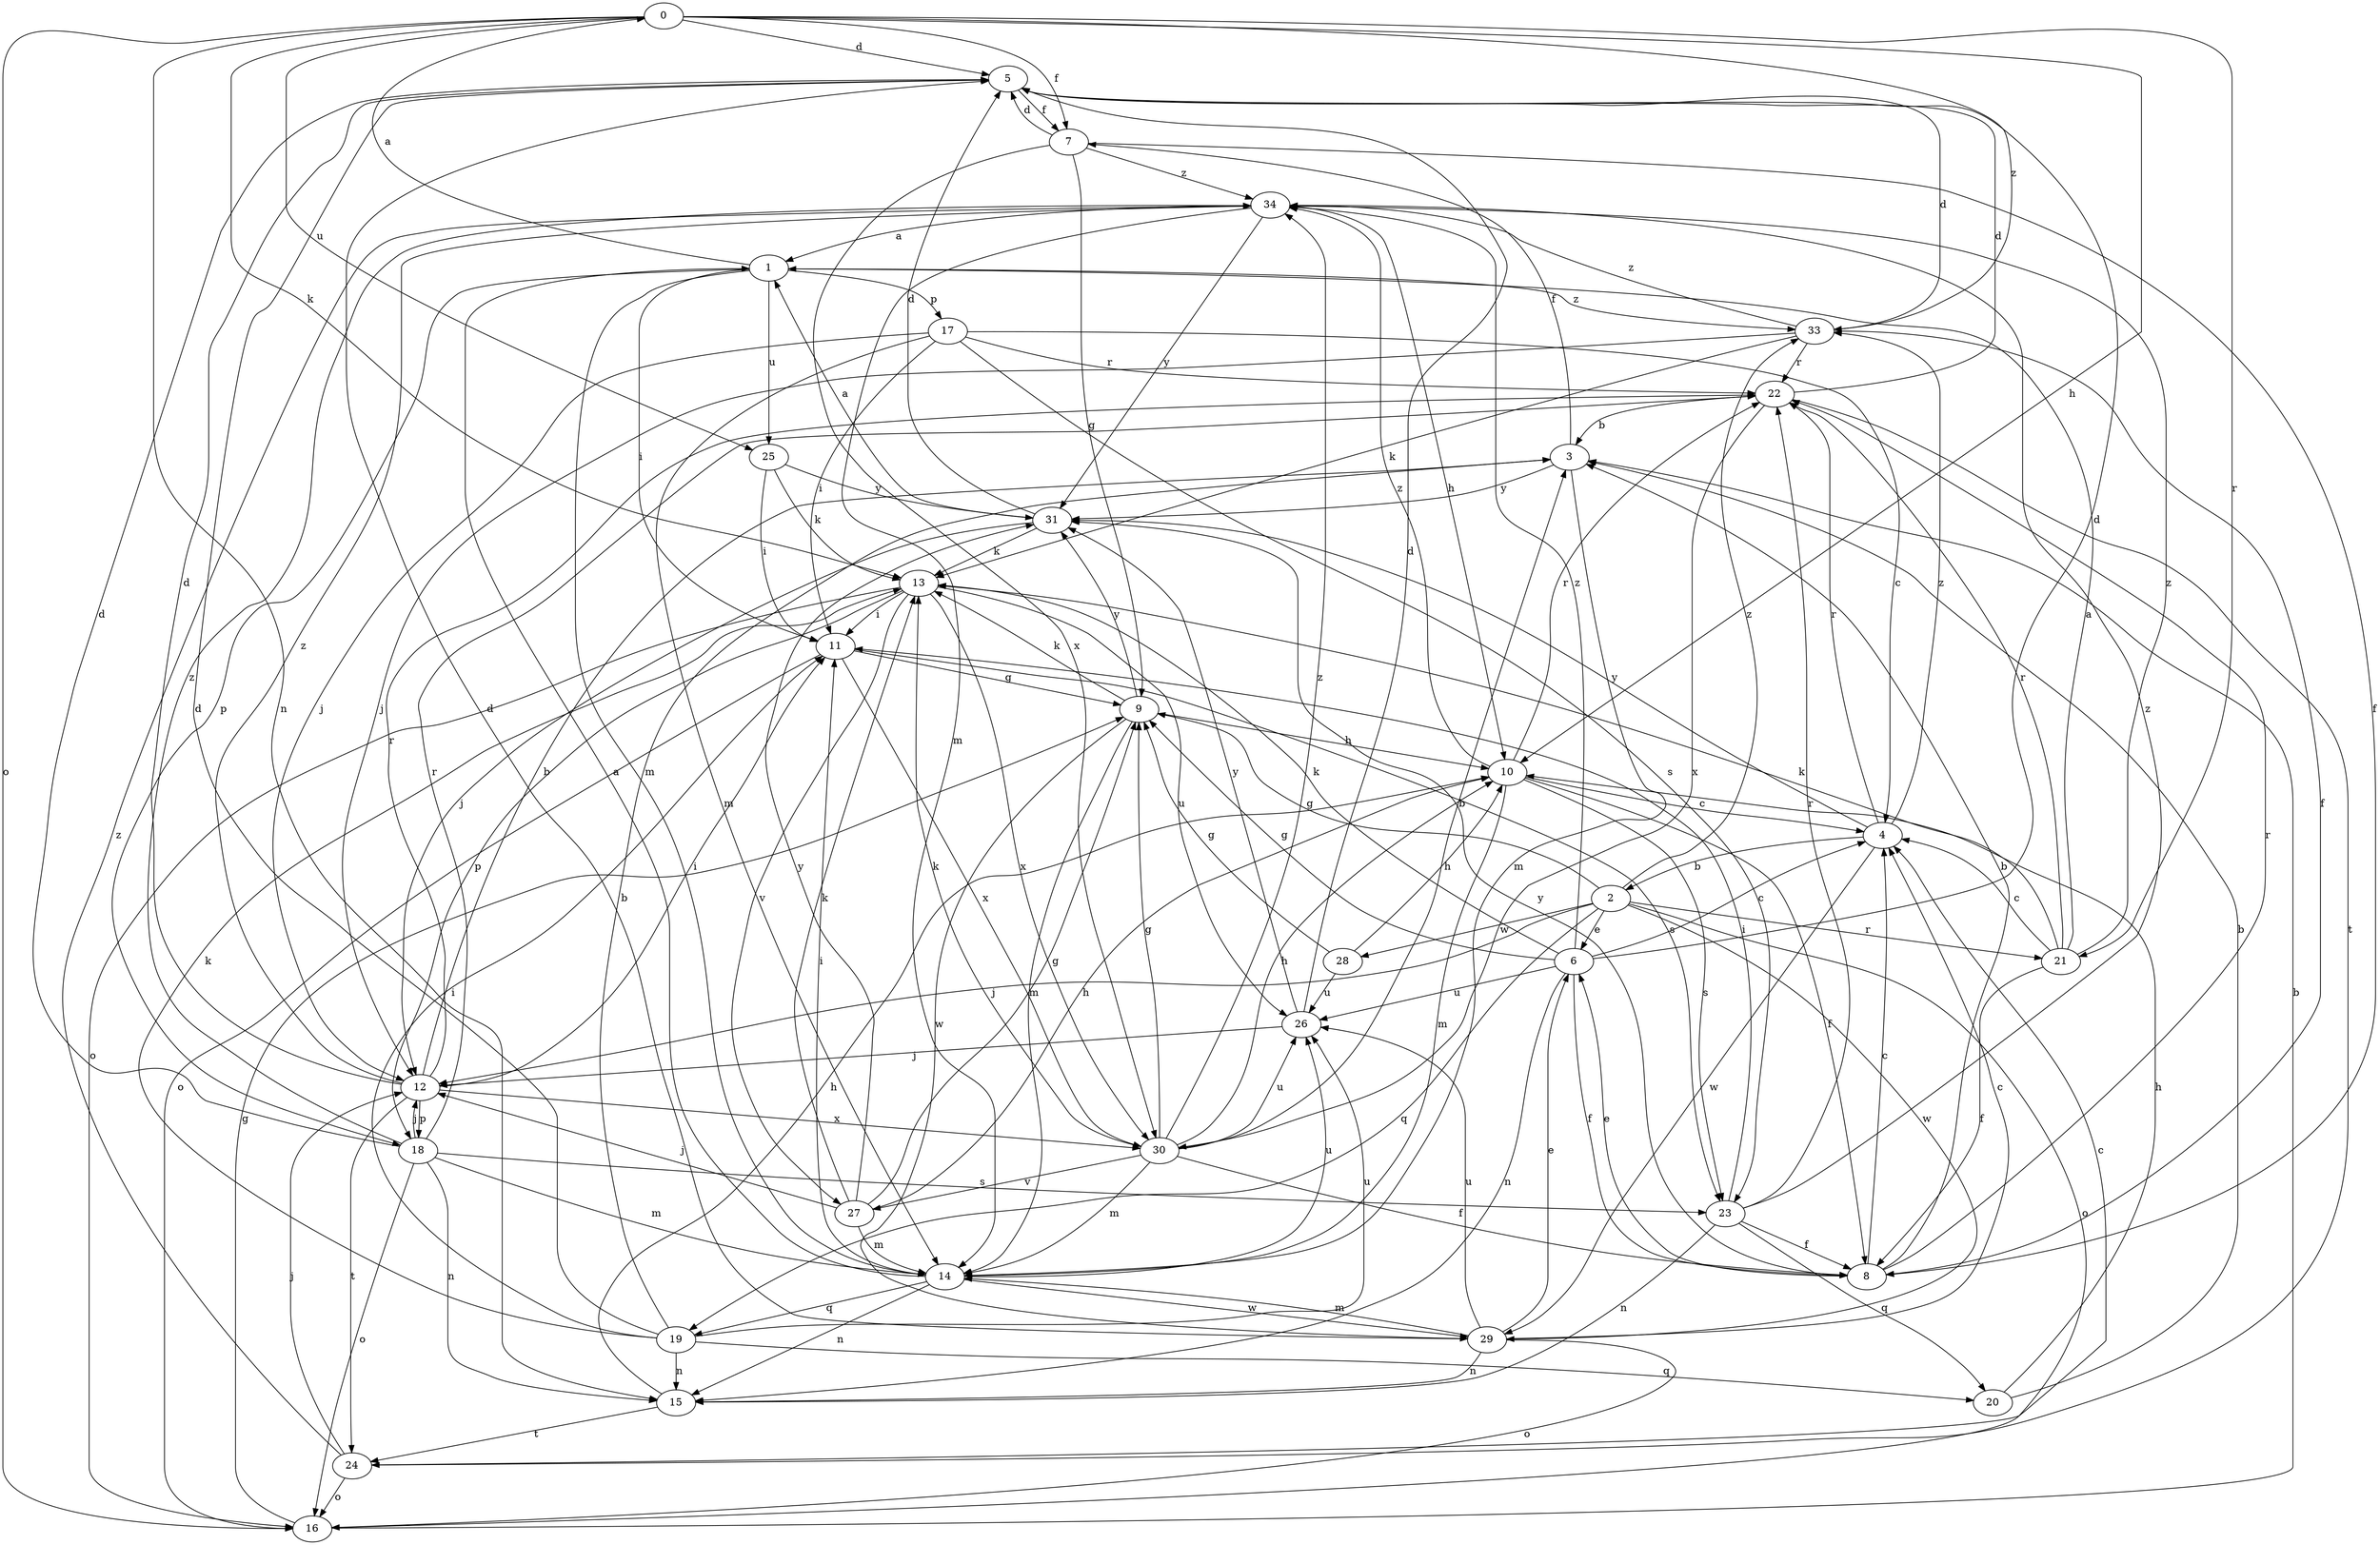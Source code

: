 strict digraph  {
0;
1;
2;
3;
4;
5;
6;
7;
8;
9;
10;
11;
12;
13;
14;
15;
16;
17;
18;
19;
20;
21;
22;
23;
24;
25;
26;
27;
28;
29;
30;
31;
33;
34;
0 -> 5  [label=d];
0 -> 7  [label=f];
0 -> 10  [label=h];
0 -> 13  [label=k];
0 -> 15  [label=n];
0 -> 16  [label=o];
0 -> 21  [label=r];
0 -> 25  [label=u];
0 -> 33  [label=z];
1 -> 0  [label=a];
1 -> 11  [label=i];
1 -> 14  [label=m];
1 -> 17  [label=p];
1 -> 18  [label=p];
1 -> 25  [label=u];
1 -> 33  [label=z];
2 -> 6  [label=e];
2 -> 9  [label=g];
2 -> 12  [label=j];
2 -> 16  [label=o];
2 -> 19  [label=q];
2 -> 21  [label=r];
2 -> 28  [label=w];
2 -> 29  [label=w];
2 -> 33  [label=z];
3 -> 7  [label=f];
3 -> 14  [label=m];
3 -> 31  [label=y];
4 -> 2  [label=b];
4 -> 22  [label=r];
4 -> 29  [label=w];
4 -> 31  [label=y];
4 -> 33  [label=z];
5 -> 7  [label=f];
6 -> 4  [label=c];
6 -> 5  [label=d];
6 -> 8  [label=f];
6 -> 9  [label=g];
6 -> 13  [label=k];
6 -> 15  [label=n];
6 -> 26  [label=u];
6 -> 34  [label=z];
7 -> 5  [label=d];
7 -> 8  [label=f];
7 -> 9  [label=g];
7 -> 30  [label=x];
7 -> 34  [label=z];
8 -> 3  [label=b];
8 -> 4  [label=c];
8 -> 6  [label=e];
8 -> 22  [label=r];
8 -> 31  [label=y];
9 -> 10  [label=h];
9 -> 13  [label=k];
9 -> 14  [label=m];
9 -> 29  [label=w];
9 -> 31  [label=y];
10 -> 4  [label=c];
10 -> 8  [label=f];
10 -> 14  [label=m];
10 -> 22  [label=r];
10 -> 23  [label=s];
10 -> 34  [label=z];
11 -> 9  [label=g];
11 -> 16  [label=o];
11 -> 23  [label=s];
11 -> 30  [label=x];
12 -> 3  [label=b];
12 -> 5  [label=d];
12 -> 11  [label=i];
12 -> 18  [label=p];
12 -> 22  [label=r];
12 -> 24  [label=t];
12 -> 30  [label=x];
12 -> 34  [label=z];
13 -> 11  [label=i];
13 -> 16  [label=o];
13 -> 18  [label=p];
13 -> 26  [label=u];
13 -> 27  [label=v];
13 -> 30  [label=x];
14 -> 1  [label=a];
14 -> 11  [label=i];
14 -> 15  [label=n];
14 -> 19  [label=q];
14 -> 26  [label=u];
14 -> 29  [label=w];
15 -> 10  [label=h];
15 -> 24  [label=t];
16 -> 3  [label=b];
16 -> 9  [label=g];
17 -> 4  [label=c];
17 -> 11  [label=i];
17 -> 12  [label=j];
17 -> 14  [label=m];
17 -> 22  [label=r];
17 -> 23  [label=s];
18 -> 5  [label=d];
18 -> 12  [label=j];
18 -> 14  [label=m];
18 -> 15  [label=n];
18 -> 16  [label=o];
18 -> 22  [label=r];
18 -> 23  [label=s];
18 -> 34  [label=z];
19 -> 3  [label=b];
19 -> 5  [label=d];
19 -> 11  [label=i];
19 -> 13  [label=k];
19 -> 15  [label=n];
19 -> 20  [label=q];
19 -> 26  [label=u];
20 -> 3  [label=b];
20 -> 10  [label=h];
21 -> 1  [label=a];
21 -> 4  [label=c];
21 -> 8  [label=f];
21 -> 13  [label=k];
21 -> 22  [label=r];
21 -> 34  [label=z];
22 -> 3  [label=b];
22 -> 5  [label=d];
22 -> 24  [label=t];
22 -> 30  [label=x];
23 -> 8  [label=f];
23 -> 11  [label=i];
23 -> 15  [label=n];
23 -> 20  [label=q];
23 -> 22  [label=r];
23 -> 34  [label=z];
24 -> 4  [label=c];
24 -> 12  [label=j];
24 -> 16  [label=o];
24 -> 34  [label=z];
25 -> 11  [label=i];
25 -> 13  [label=k];
25 -> 31  [label=y];
26 -> 5  [label=d];
26 -> 12  [label=j];
26 -> 31  [label=y];
27 -> 9  [label=g];
27 -> 10  [label=h];
27 -> 12  [label=j];
27 -> 13  [label=k];
27 -> 14  [label=m];
27 -> 31  [label=y];
28 -> 9  [label=g];
28 -> 10  [label=h];
28 -> 26  [label=u];
29 -> 4  [label=c];
29 -> 5  [label=d];
29 -> 6  [label=e];
29 -> 14  [label=m];
29 -> 15  [label=n];
29 -> 16  [label=o];
29 -> 26  [label=u];
30 -> 3  [label=b];
30 -> 8  [label=f];
30 -> 9  [label=g];
30 -> 10  [label=h];
30 -> 13  [label=k];
30 -> 14  [label=m];
30 -> 26  [label=u];
30 -> 27  [label=v];
30 -> 34  [label=z];
31 -> 1  [label=a];
31 -> 5  [label=d];
31 -> 12  [label=j];
31 -> 13  [label=k];
33 -> 5  [label=d];
33 -> 8  [label=f];
33 -> 12  [label=j];
33 -> 13  [label=k];
33 -> 22  [label=r];
33 -> 34  [label=z];
34 -> 1  [label=a];
34 -> 10  [label=h];
34 -> 14  [label=m];
34 -> 31  [label=y];
}
